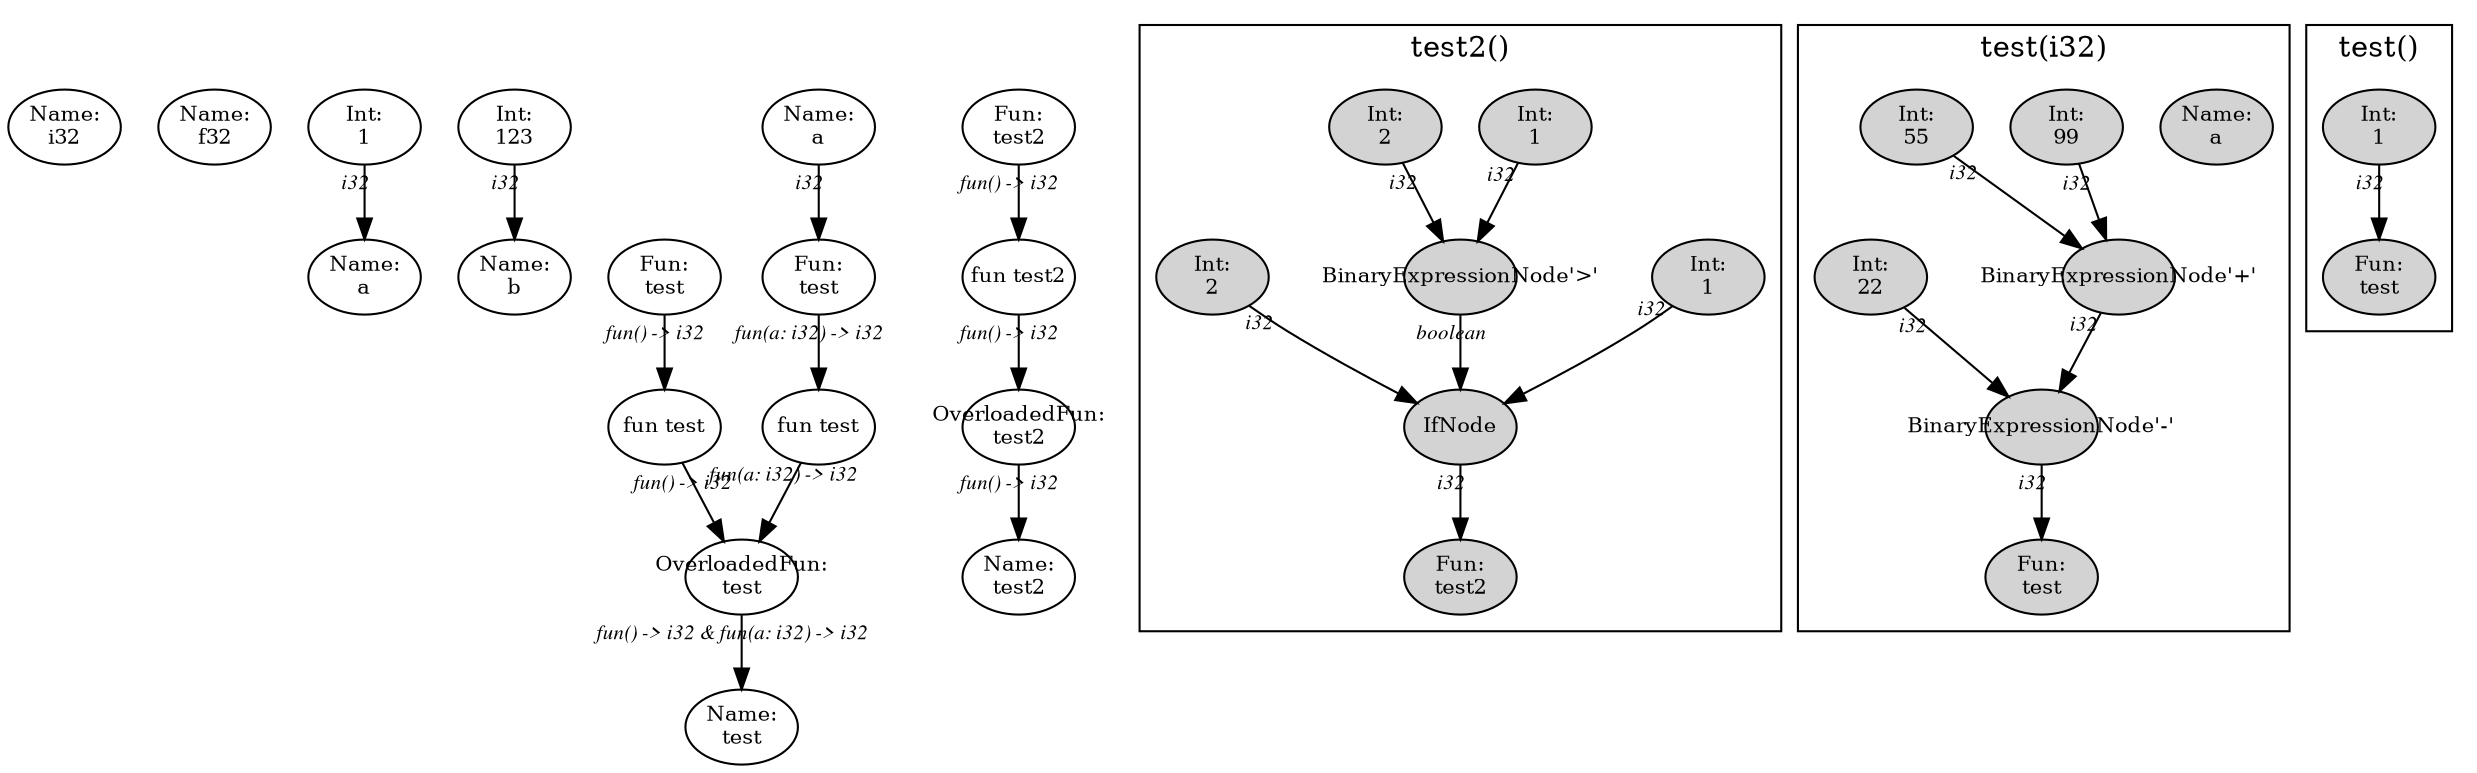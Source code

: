 digraph Document {
  node [fixedsize=shape fontsize=10]
  1 [label="Name:\ni32"];
  2 [label="Name:\nf32"];
  3 [label="Name:\na"];
  4 [label="Int:\n1"];
  5 [label="Name:\nb"];
  6 [label="Int:\n123"];
  7 [label="OverloadedFun:\ntest"];
  8 [label="fun test"];
  9 [label="Fun:\ntest"];
  10 [label="fun test"];
  11 [label="Fun:\ntest"];
  12 [label="Name:\na"];
  13 [label="Name:\ntest"];
  14 [label="OverloadedFun:\ntest2"];
  15 [label="fun test2"];
  16 [label="Fun:\ntest2"];
  17 [label="Name:\ntest2"];
  subgraph cluster0 {
    node [style=filled];
    18 [label="IfNode"];
    19 [label="Int:\n1"];
    20 [label="BinaryExpressionNode'>'"];
    21 [label="Int:\n1"];
    22 [label="Int:\n2"];
    23 [label="Int:\n2"];
    24 [label="Fun:\ntest2"];
    18 -> 24[taillabel="i32" labeldistance="1" fontname="times  italic" fontsize = 10  ];
    19 -> 18[taillabel="i32" labeldistance="1" fontname="times  italic" fontsize = 10  ];
    20 -> 18[taillabel="boolean" labeldistance="1" fontname="times  italic" fontsize = 10  ];
    21 -> 20[taillabel="i32" labeldistance="1" fontname="times  italic" fontsize = 10  ];
    22 -> 20[taillabel="i32" labeldistance="1" fontname="times  italic" fontsize = 10  ];
    23 -> 18[taillabel="i32" labeldistance="1" fontname="times  italic" fontsize = 10  ];
  label = "test2()";
}
  subgraph cluster1 {
    node [style=filled];
    25 [label="Name:\na"];
    26 [label="BinaryExpressionNode'-'"];
    27 [label="BinaryExpressionNode'+'"];
    28 [label="Int:\n99"];
    29 [label="Int:\n55"];
    30 [label="Int:\n22"];
    31 [label="Fun:\ntest"];
    26 -> 31[taillabel="i32" labeldistance="1" fontname="times  italic" fontsize = 10  ];
    27 -> 26[taillabel="i32" labeldistance="1" fontname="times  italic" fontsize = 10  ];
    28 -> 27[taillabel="i32" labeldistance="1" fontname="times  italic" fontsize = 10  ];
    29 -> 27[taillabel="i32" labeldistance="1" fontname="times  italic" fontsize = 10  ];
    30 -> 26[taillabel="i32" labeldistance="1" fontname="times  italic" fontsize = 10  ];
  label = "test(i32)";
}
  subgraph cluster2 {
    node [style=filled];
    32 [label="Int:\n1"];
    33 [label="Fun:\ntest"];
    32 -> 33[taillabel="i32" labeldistance="1" fontname="times  italic" fontsize = 10  ];
  label = "test()";
}
  4 -> 3[taillabel="i32" labeldistance="1" fontname="times  italic" fontsize = 10  ];
  6 -> 5[taillabel="i32" labeldistance="1" fontname="times  italic" fontsize = 10  ];
  7 -> 13[taillabel="fun() -> i32 & fun(a: i32) -> i32" labeldistance="1" fontname="times  italic" fontsize = 10  ];
  8 -> 7[taillabel="fun() -> i32" labeldistance="1" fontname="times  italic" fontsize = 10  ];
  9 -> 8[taillabel="fun() -> i32" labeldistance="1" fontname="times  italic" fontsize = 10  ];
  10 -> 7[taillabel="fun(a: i32) -> i32" labeldistance="1" fontname="times  italic" fontsize = 10  ];
  11 -> 10[taillabel="fun(a: i32) -> i32" labeldistance="1" fontname="times  italic" fontsize = 10  ];
  12 -> 11[taillabel="i32" labeldistance="1" fontname="times  italic" fontsize = 10  ];
  14 -> 17[taillabel="fun() -> i32" labeldistance="1" fontname="times  italic" fontsize = 10  ];
  15 -> 14[taillabel="fun() -> i32" labeldistance="1" fontname="times  italic" fontsize = 10  ];
  16 -> 15[taillabel="fun() -> i32" labeldistance="1" fontname="times  italic" fontsize = 10  ];
  label="";
}
